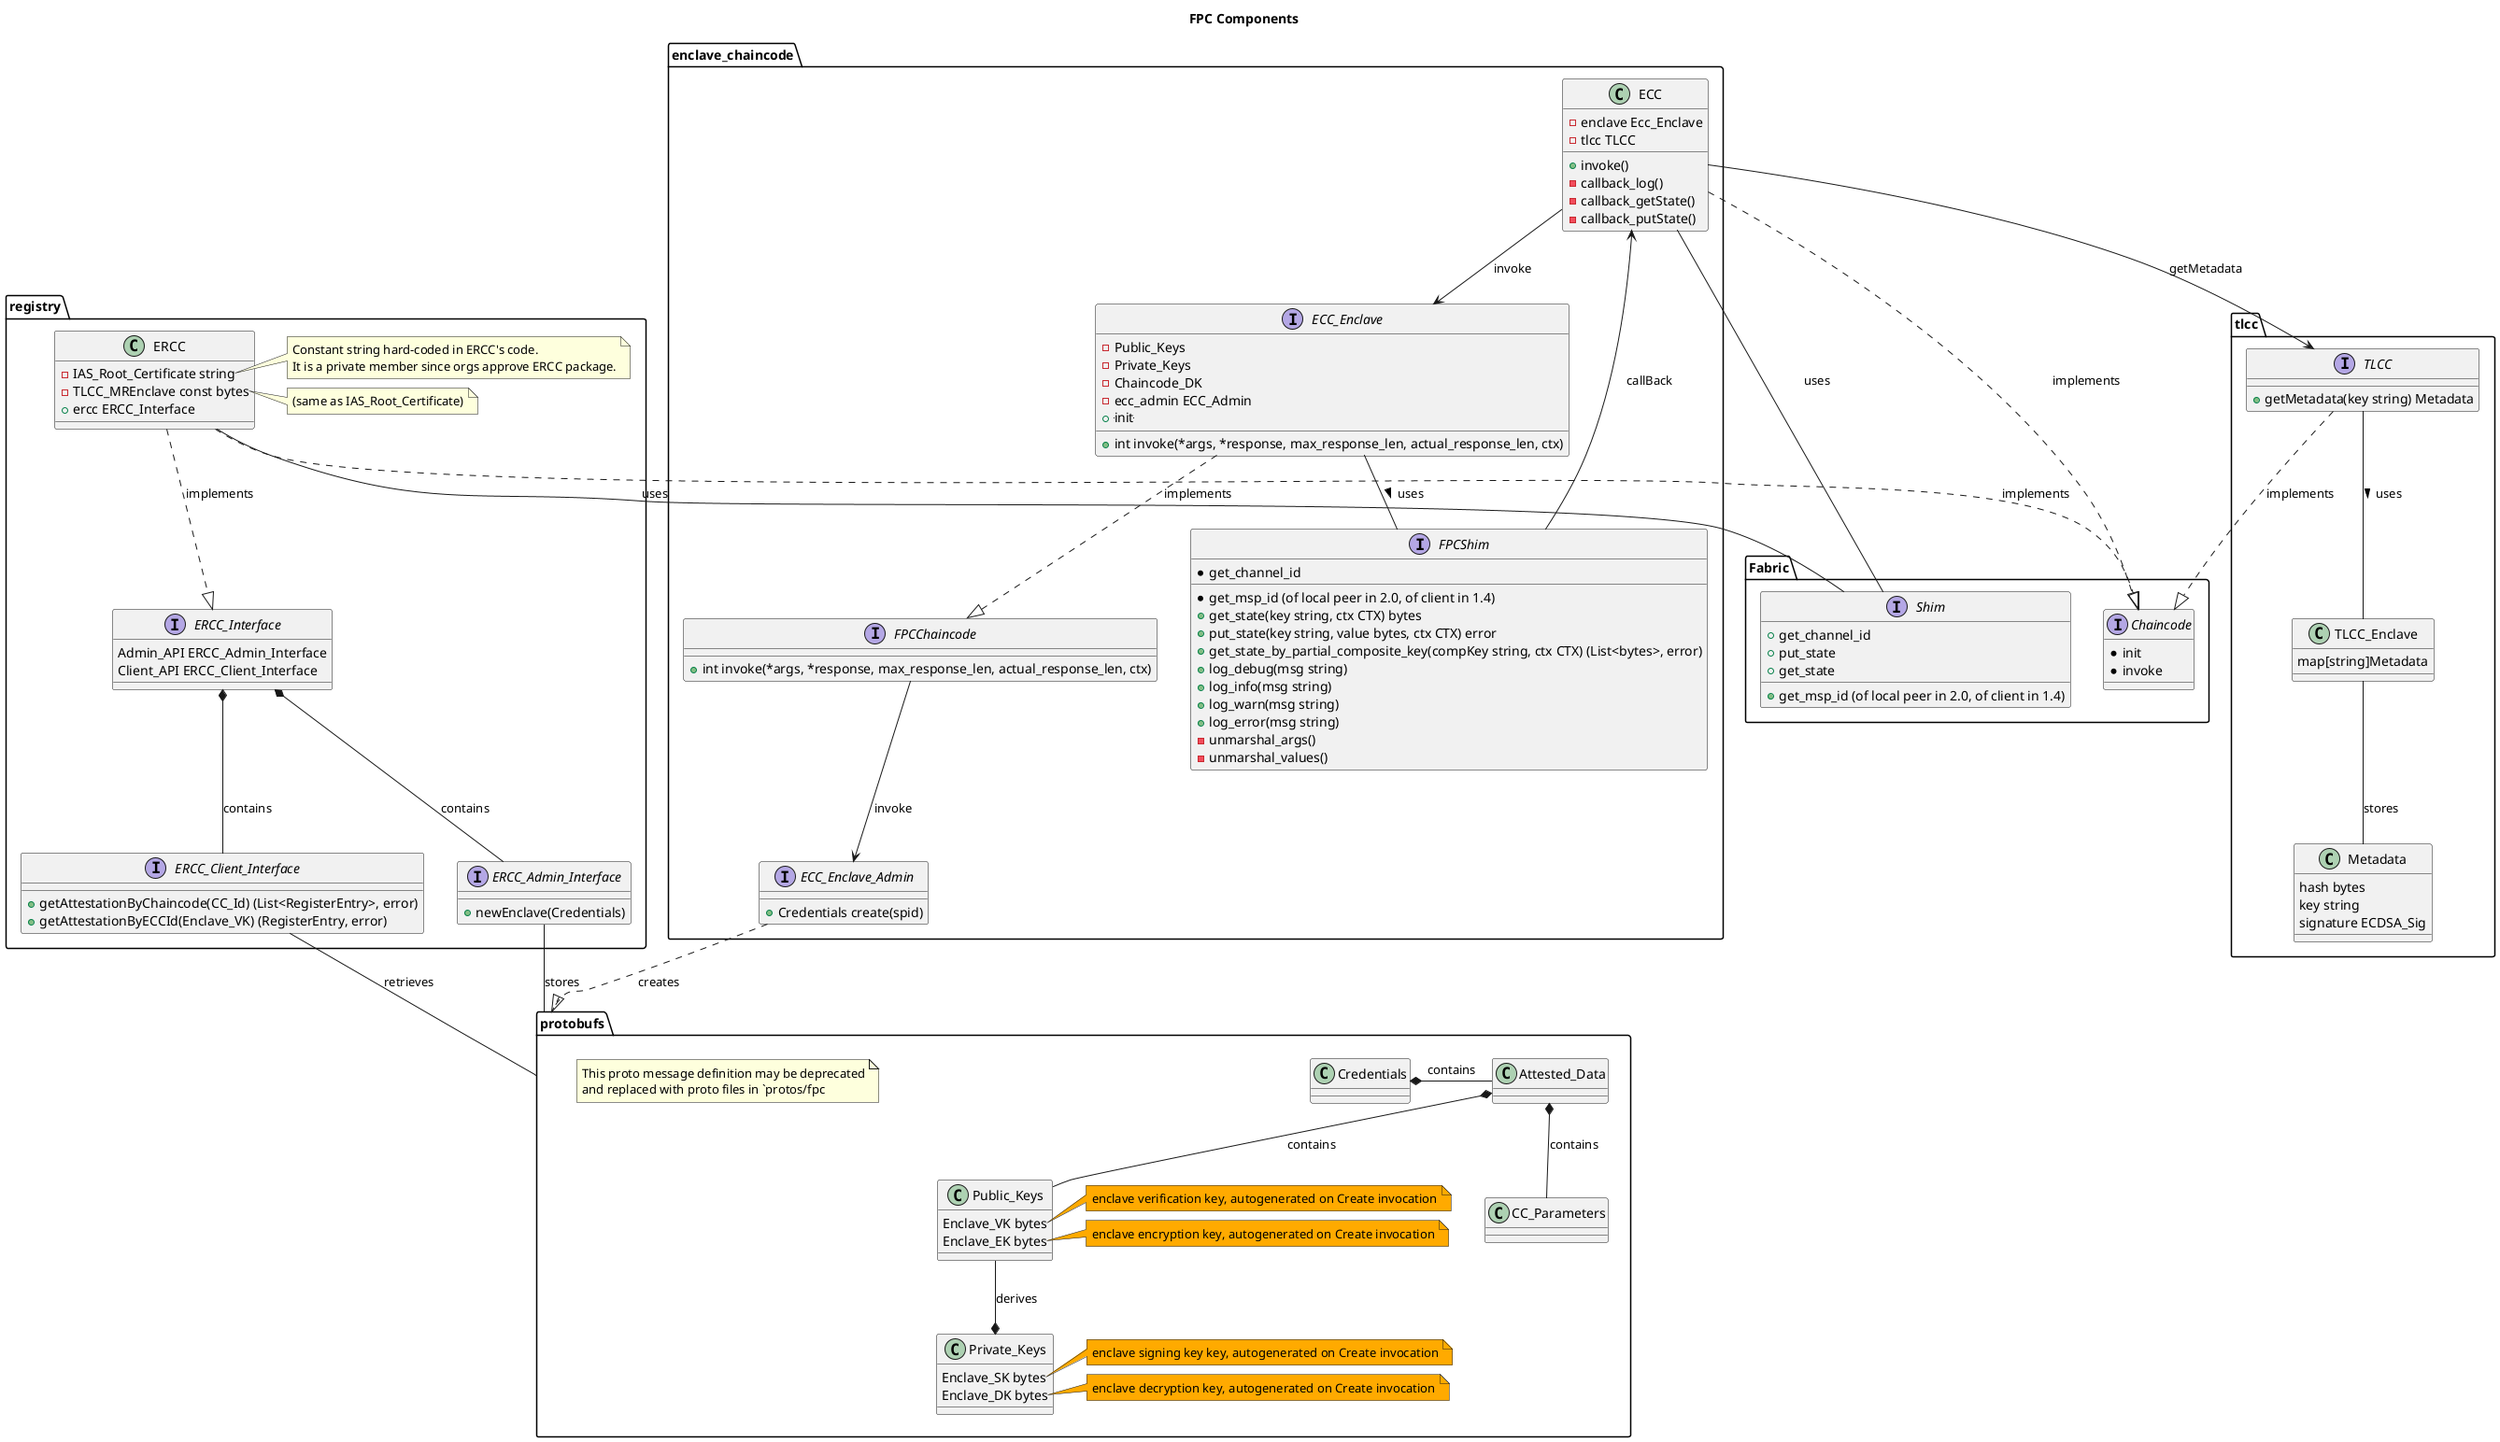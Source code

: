 /'
    Copyright 2020 Intel Corporation
    Copyright IBM Corp. All Rights Reserved.

    SPDX-License-Identifier: Apache-2.0
'/

@startuml

title FPC Components

top to bottom direction

package protobufs {
note "This proto message definition may be deprecated\nand replaced with proto files in `protos/fpc" as M

class CC_Parameters {
}

class Public_Keys {
    Enclave_VK bytes
    Enclave_EK bytes
}

class Private_Keys {
    Enclave_SK bytes
    Enclave_DK bytes
}

class Attested_Data {
}
note left of Attested_Data::onCreation
    For semantics and motivation of this field, see
     comment in createEnclave function in fpc-registration.puml.
end note

Attested_Data *-down-  CC_Parameters : contains
Attested_Data *-down-  Public_Keys : contains
Private_Keys *-up- Public_Keys : derives

note right of Public_Keys::Enclave_VK #FFaa00
    enclave verification key, autogenerated on Create invocation
end note
note right of Public_Keys::Enclave_EK #FFaa00
    enclave encryption key, autogenerated on Create invocation
end note
note right of Private_Keys::Enclave_SK #FFaa00
    enclave signing key key, autogenerated on Create invocation
end note
note right of Private_Keys::Enclave_DK #FFaa00
    enclave decryption key, autogenerated on Create invocation
end note

class Credentials {
}

} /' package protobufs '/

Credentials *- Attested_Data : contains

package registry {

class ERCC {
    - IAS_Root_Certificate string
    - TLCC_MREnclave const bytes
    + ercc ERCC_Interface
}

note right of ERCC::IAS_Root_Certificate
    Constant string hard-coded in ERCC's code.
    It is a private member since orgs approve ERCC package.
end note

note right of ERCC::TLCC_MREnclave
    (same as IAS_Root_Certificate)
end note

interface ERCC_Admin_Interface {
    + newEnclave(Credentials)
}

interface ERCC_Client_Interface {
    + getAttestationByChaincode(CC_Id) (List<RegisterEntry>, error)
    + getAttestationByECCId(Enclave_VK) (RegisterEntry, error)
}

interface ERCC_Interface {
    Admin_API ERCC_Admin_Interface
    Client_API ERCC_Client_Interface
}

} /' package registry '/

ERCC_Interface *-- ERCC_Admin_Interface: contains
ERCC_Interface *-- ERCC_Client_Interface: contains

ERCC_Admin_Interface -down- protobufs: stores
ERCC_Client_Interface -down- protobufs: retrieves

package Fabric {

    interface Shim {
        + get_channel_id
        + get_msp_id (of local peer in 2.0, of client in 1.4)
        + put_state
        + get_state
        ' * get_state_by_partial_composite_key
        ' * getLogger
    }

    interface Chaincode {
        * init
        * invoke
    }
}

package enclave_chaincode {

class ECC {
    - enclave Ecc_Enclave
    - tlcc TLCC
    + invoke()
    - callback_log()
    - callback_getState()
    - callback_putState()
}

interface ECC_Enclave_Admin {
    + Credentials create(spid)
}

interface ECC_Enclave {
    - Public_Keys
    - Private_Keys
    - Chaincode_DK
    - ecc_admin ECC_Admin
    + --init--
    + int invoke(*args, *response, max_response_len, actual_response_len, ctx)
}

interface FPCShim {
    * get_channel_id
    * get_msp_id (of local peer in 2.0, of client in 1.4)
	+ get_state(key string, ctx CTX) bytes
	+ put_state(key string, value bytes, ctx CTX) error
    + get_state_by_partial_composite_key(compKey string, ctx CTX) (List<bytes>, error)
    + log_debug(msg string)
    + log_info(msg string)
    + log_warn(msg string)
    + log_error(msg string)
	- unmarshal_args()
	- unmarshal_values()
}

interface FPCChaincode {
    + int invoke(*args, *response, max_response_len, actual_response_len, ctx)
}

} /' package enclave chaincode '/

package tlcc {

interface TLCC {
    + getMetadata(key string) Metadata
}

class TLCC_Enclave {
    map[string]Metadata
}


class Metadata {
    hash bytes
    key string
    signature ECDSA_Sig
}

TLCC_Enclave -down- Metadata : stores

} /' package tlcc'/

ECC .down.|> Chaincode : implements
TLCC .down.|> Chaincode : implements
ERCC .down.|> Chaincode : implements
ERCC .down.|> ERCC_Interface : implements

ECC_Enclave .down.|> FPCChaincode: implements
FPCChaincode -down-> ECC_Enclave_Admin : invoke

ECC_Enclave_Admin .down.|> protobufs: creates

ECC -down-> ECC_Enclave : invoke
ECC -down- Shim : uses
ECC --> TLCC : getMetadata

ERCC -- Shim : uses

TLCC -down- TLCC_Enclave : uses >

ECC_Enclave -down- FPCShim : uses >

FPCShim -up-> ECC : callBack

@enduml
